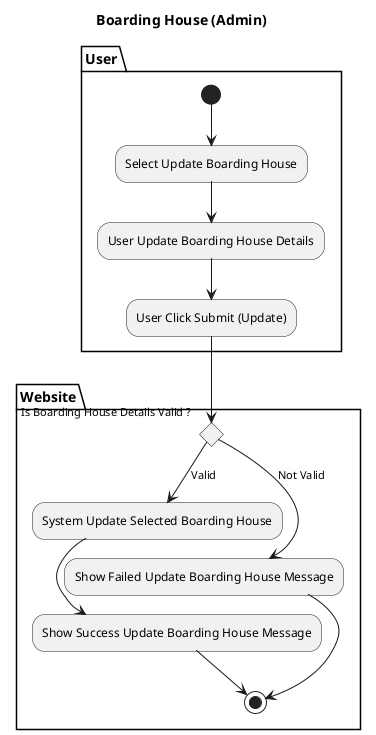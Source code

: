 @startuml
title Boarding House (Admin)
partition User {
(*) --> "Select Update Boarding House"
    --> "User Update Boarding House Details"
    --> "User Click Submit (Update)"
        
}

partition Website {
    "User Click Submit (Update)" --> If "Is Boarding House Details Valid ?" then
        --> [Valid] "System Update Selected Boarding House"
        --> "Show Success Update Boarding House Message"
        -->(*)
        else
        --> [Not Valid] "Show Failed Update Boarding House Message"
        --> (*)
}
@enduml